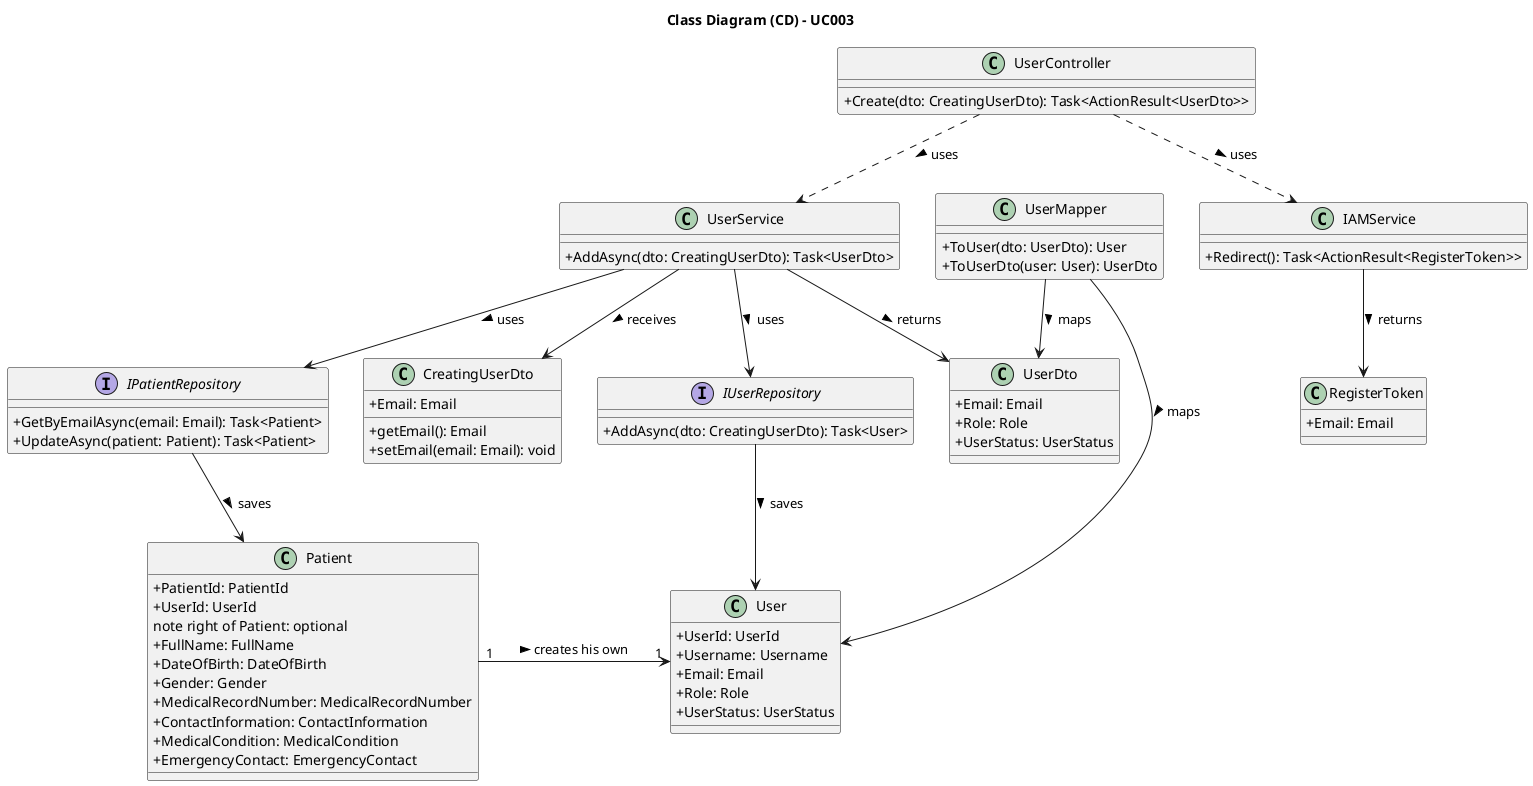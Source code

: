 @startuml uc003-class-diagram

skinparam packageStyle rectangle
skinparam shadowing false

skinparam classAttributeIconSize 0

title Class Diagram (CD) - UC003

class UserController {
    +Create(dto: CreatingUserDto): Task<ActionResult<UserDto>>
}

class UserService {
    +AddAsync(dto: CreatingUserDto): Task<UserDto>
}

class IAMService {
    +Redirect(): Task<ActionResult<RegisterToken>>
}

class RegisterToken {
    +Email: Email
    ' +Role: Role
}

interface IPatientRepository {
    +GetByEmailAsync(email: Email): Task<Patient>
    +UpdateAsync(patient: Patient): Task<Patient>
}

interface IUserRepository {
    +AddAsync(dto: CreatingUserDto): Task<User>
}

class CreatingUserDto {
    +Email: Email
    +getEmail(): Email
    +setEmail(email: Email): void
}

class User {
    +UserId: UserId
    +Username: Username
    +Email: Email
    +Role: Role
    +UserStatus: UserStatus
}

class UserDto {
    +Email: Email
    +Role: Role
    +UserStatus: UserStatus
}

class UserMapper {
    +ToUser(dto: UserDto): User
    +ToUserDto(user: User): UserDto
}

class Patient {
    +PatientId: PatientId
    +UserId: UserId
    note right of Patient: optional
    +FullName: FullName
    +DateOfBirth: DateOfBirth
    +Gender: Gender
    +MedicalRecordNumber: MedicalRecordNumber
    +ContactInformation: ContactInformation
    +MedicalCondition: MedicalCondition
    +EmergencyContact: EmergencyContact
'    +AppointmentHistory: AppointmentHistory
}

' class Username {
'     +value: String
' }

' class Email {
'     +address: String
' }

' enum Role {
'     ADMIN
'     DOCTOR
'     NURSE
'     TECHNICIAN
'     PATIENT
' }
' note right of Role: in this Use Case, only Patient role is considered

' enum UserStatus {
'     ACTIVE
'     INACTIVE
'     PENDING
'     BLOCKED
' }
' note right of UserStatus: when a patient user is created, its status is ACTIVE

' class FullName {
'     +FirstName: Name
'     +LastName: Name
' }

' class Name {
'     +value: String
' }

' class DateOfBirth {
'     +value: Date
' }
' note right of DateOfBirth: must be in the past

' enum Gender {
'     MALE, FEMALE
' }

' class MedicalRecordNumber {
'     +value: String
' }
' note right of MedicalRecordNumber: format - YYYYMMnnnnnn (YYYY = year, MM = month, nnnnnn = sequential number)

' class ContactInformation {
'     +PhoneNumber: PhoneNumber
'     +Email: Email
' }

' class PhoneNumber {
'     +Value: String
'     +CountryCode: CountryCode
'     +Number: int
' }
' note right of PhoneNumber: format - +CCC NNNNNNNNN (CCC = country code, NNNNNNNNN = phone number - integer greater than 0)

' class CountryCode {
'     +Code: String
' }

' class EmergencyContact {
'     +PhoneNumber: PhoneNumber
' }

'class AppointmentHistory {
'    +value: List<Appointment>
'}

UserController ..> UserService : > uses
UserController ..> IAMService : > uses

' UserController --> CreatingUserDto : > receives
' UserController --> UserDto : > returns

UserService --> IUserRepository : > uses
UserService --> IPatientRepository : > uses

UserService --> CreatingUserDto : > receives
UserService --> UserDto : > returns

IAMService --> RegisterToken : > returns

UserMapper --> User : > maps
UserMapper --> UserDto : > maps

IUserRepository --> User: > saves
IPatientRepository --> Patient: > saves

' CreatingUserDto --> Email: has >

Patient "1" -> "1" User: creates his own >

' Patient "1" --> "1" PatientId: has >
' Patient "1" --> "1" FullName: has >
' Patient "1" --> "1" DateOfBirth: has >
' Patient "*" --> "1" Gender: has >
' Patient "1" --> "1" MedicalRecordNumber: has >
' Patient "1" --> "1" ContactInformation: has >
' Patient "0..*" --> "0..*" MedicalCondition: can have >
' Patient "*" --> "1" EmergencyContact: has >
' 'Patient "1" --> "1" AppointmentHistory: has >

' ContactInformation "1" --> "1" PhoneNumber: has >
' ContactInformation "1" --> "1" Email: has >

' EmergencyContact "1" --> "1" PhoneNumber: has >

' FullName "1" --> "2" Name: has >

' PhoneNumber "1" --> "1" CountryCode: has >

' User "1" --> "1" UserId: has >
' User "1" --> "1" Username: has >
' User "1" --> "1" Email: has >
' User "*" --> "1" Role: has >
' User "*" --> "1" UserStatus: has >

@enduml